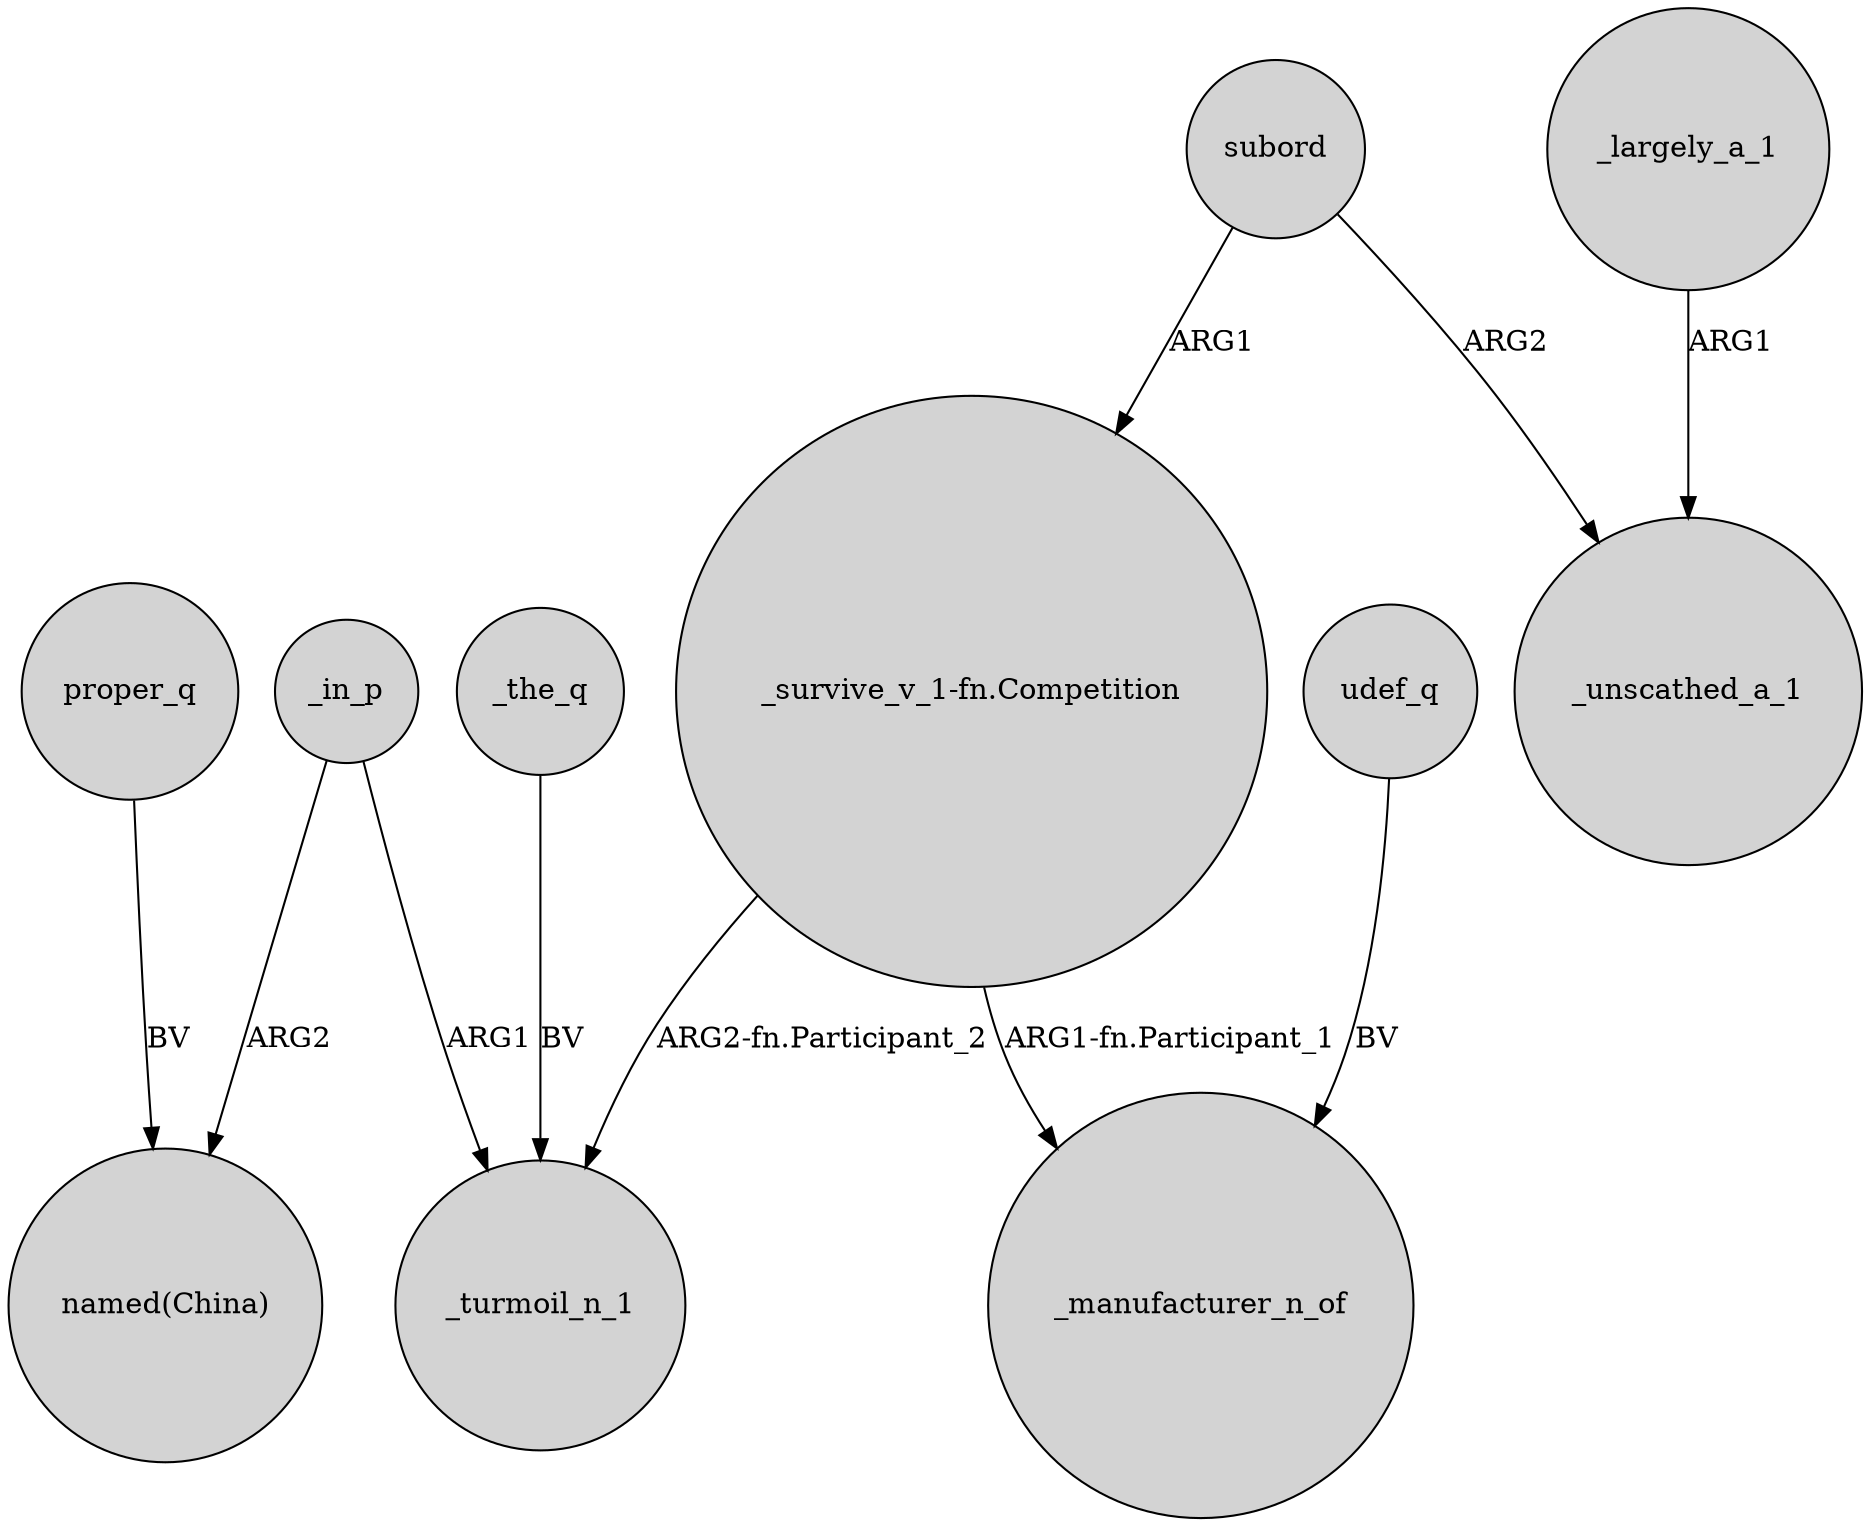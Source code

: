 digraph {
	node [shape=circle style=filled]
	_the_q -> _turmoil_n_1 [label=BV]
	proper_q -> "named(China)" [label=BV]
	_in_p -> "named(China)" [label=ARG2]
	udef_q -> _manufacturer_n_of [label=BV]
	"_survive_v_1-fn.Competition" -> _turmoil_n_1 [label="ARG2-fn.Participant_2"]
	subord -> "_survive_v_1-fn.Competition" [label=ARG1]
	_largely_a_1 -> _unscathed_a_1 [label=ARG1]
	subord -> _unscathed_a_1 [label=ARG2]
	_in_p -> _turmoil_n_1 [label=ARG1]
	"_survive_v_1-fn.Competition" -> _manufacturer_n_of [label="ARG1-fn.Participant_1"]
}
